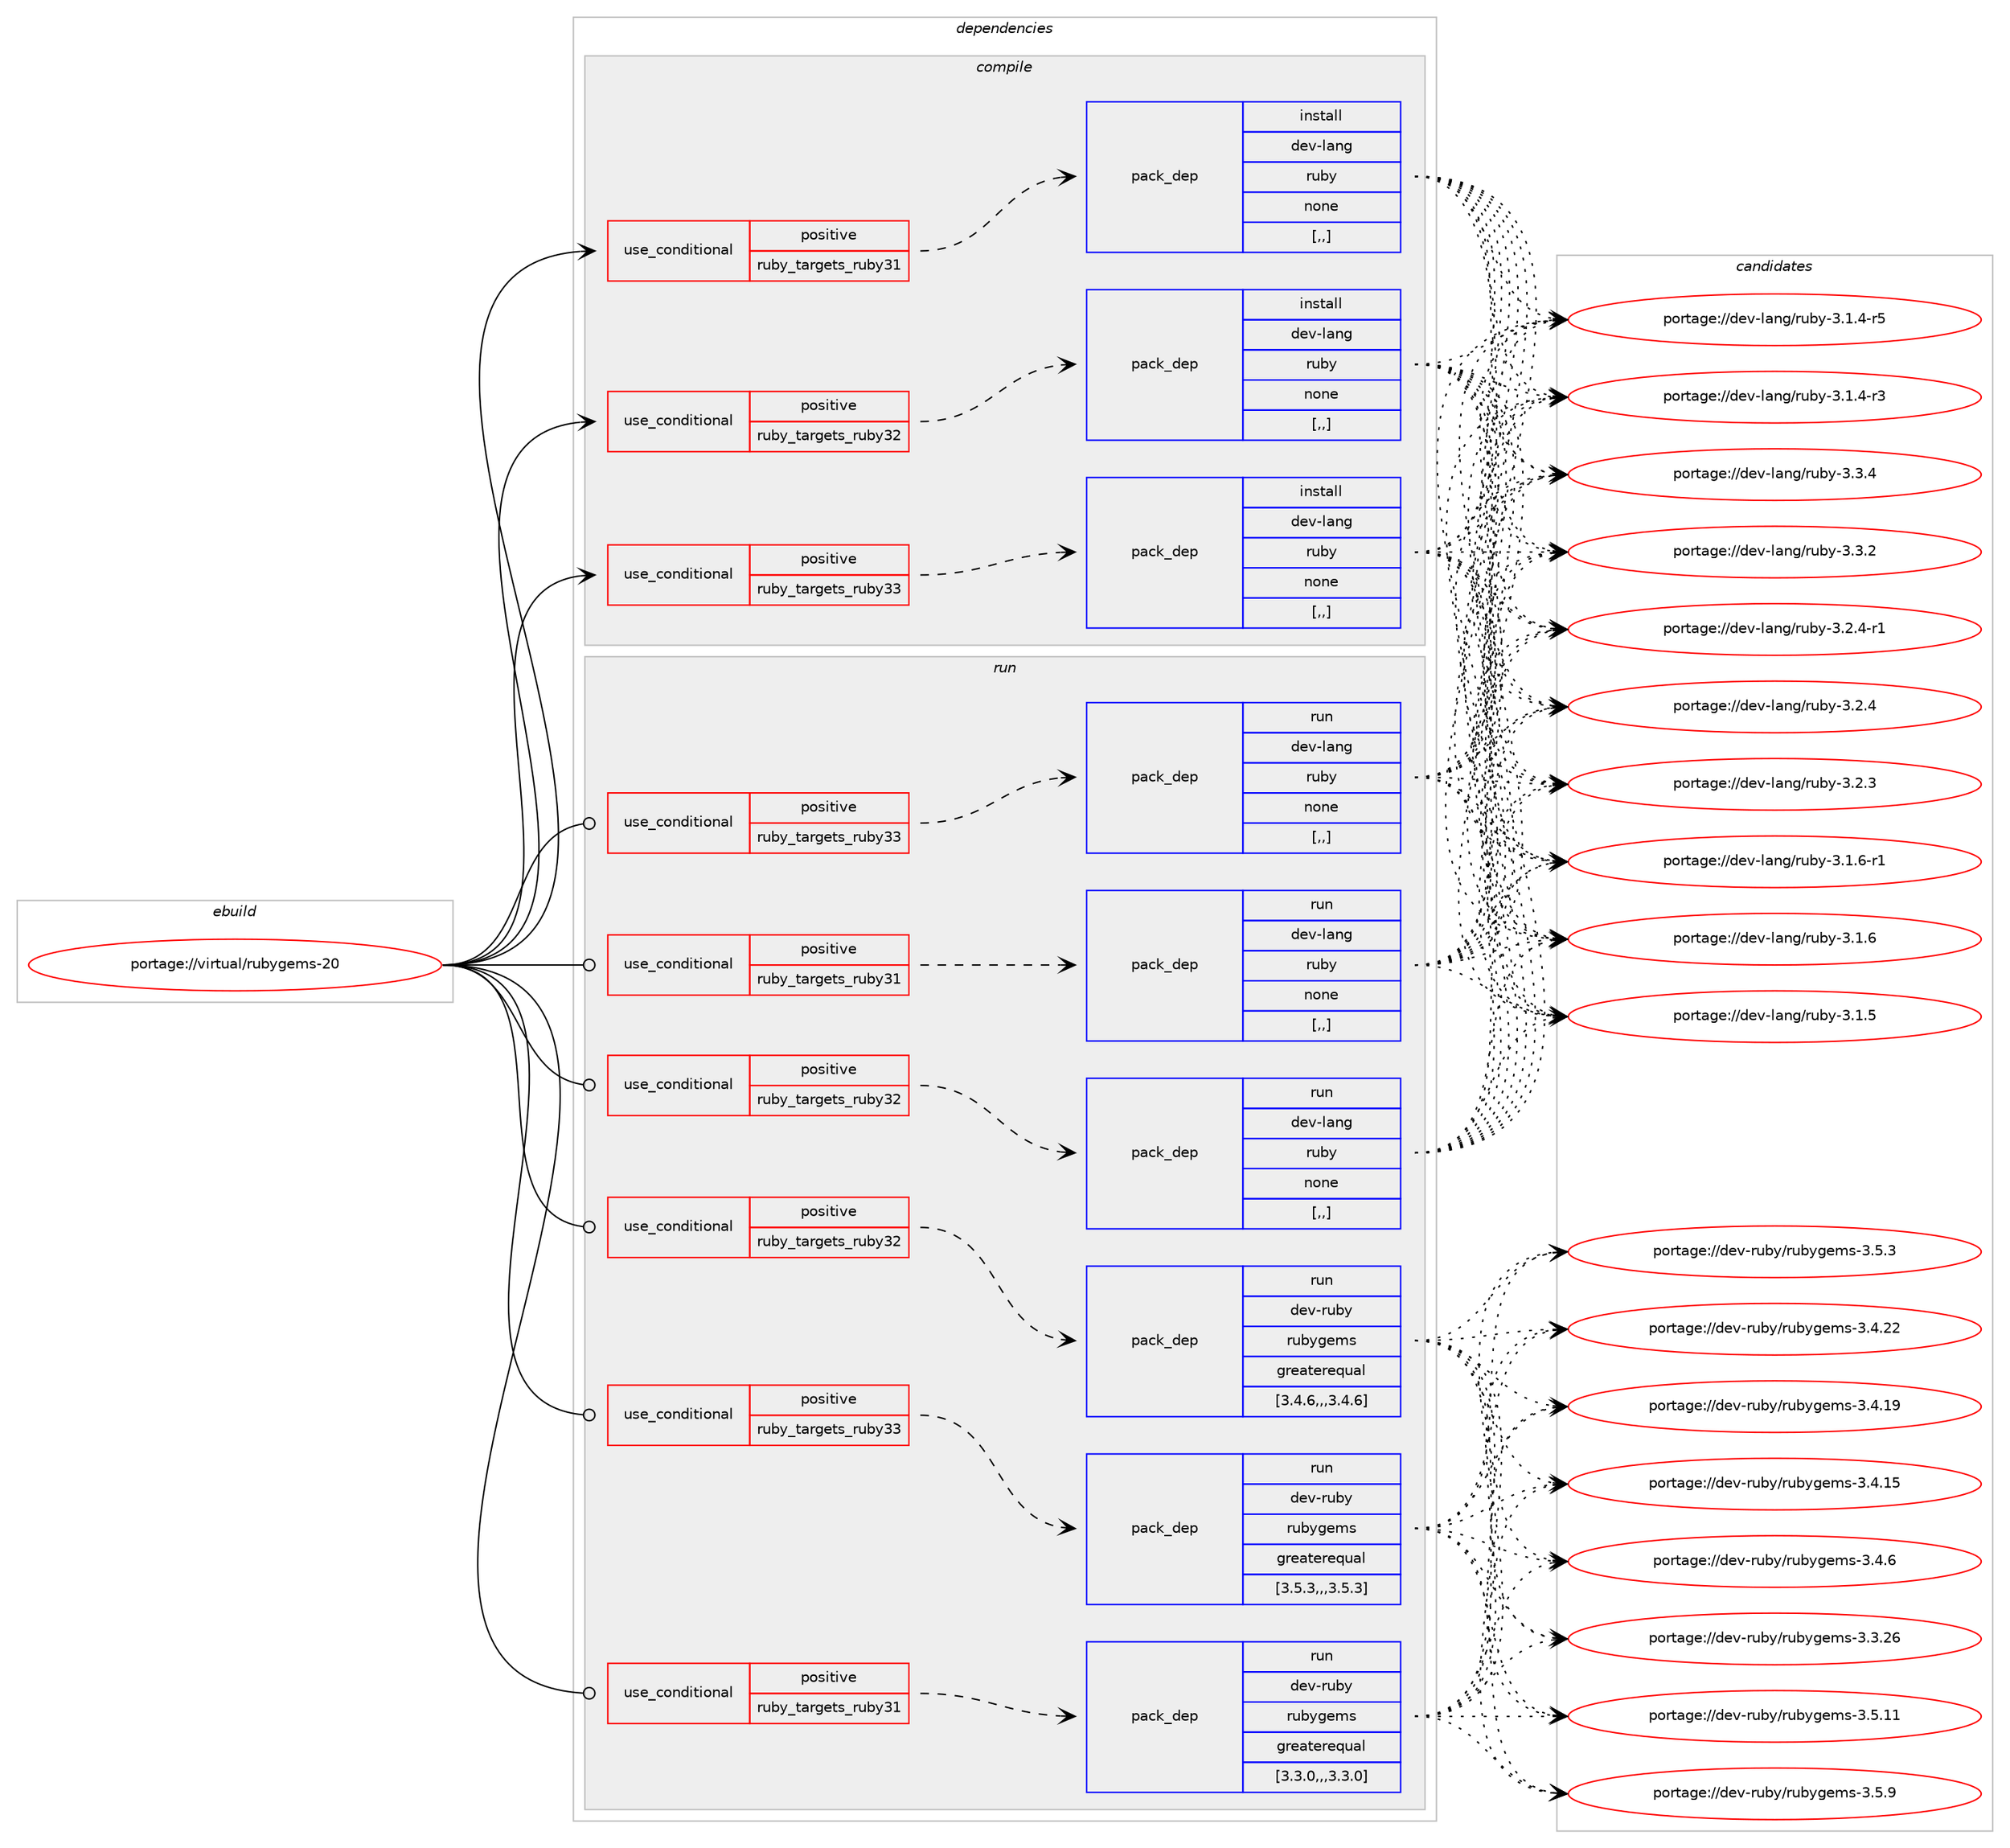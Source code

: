 digraph prolog {

# *************
# Graph options
# *************

newrank=true;
concentrate=true;
compound=true;
graph [rankdir=LR,fontname=Helvetica,fontsize=10,ranksep=1.5];#, ranksep=2.5, nodesep=0.2];
edge  [arrowhead=vee];
node  [fontname=Helvetica,fontsize=10];

# **********
# The ebuild
# **********

subgraph cluster_leftcol {
color=gray;
rank=same;
label=<<i>ebuild</i>>;
id [label="portage://virtual/rubygems-20", color=red, width=4, href="../virtual/rubygems-20.svg"];
}

# ****************
# The dependencies
# ****************

subgraph cluster_midcol {
color=gray;
label=<<i>dependencies</i>>;
subgraph cluster_compile {
fillcolor="#eeeeee";
style=filled;
label=<<i>compile</i>>;
subgraph cond509 {
dependency3029 [label=<<TABLE BORDER="0" CELLBORDER="1" CELLSPACING="0" CELLPADDING="4"><TR><TD ROWSPAN="3" CELLPADDING="10">use_conditional</TD></TR><TR><TD>positive</TD></TR><TR><TD>ruby_targets_ruby31</TD></TR></TABLE>>, shape=none, color=red];
subgraph pack2458 {
dependency3030 [label=<<TABLE BORDER="0" CELLBORDER="1" CELLSPACING="0" CELLPADDING="4" WIDTH="220"><TR><TD ROWSPAN="6" CELLPADDING="30">pack_dep</TD></TR><TR><TD WIDTH="110">install</TD></TR><TR><TD>dev-lang</TD></TR><TR><TD>ruby</TD></TR><TR><TD>none</TD></TR><TR><TD>[,,]</TD></TR></TABLE>>, shape=none, color=blue];
}
dependency3029:e -> dependency3030:w [weight=20,style="dashed",arrowhead="vee"];
}
id:e -> dependency3029:w [weight=20,style="solid",arrowhead="vee"];
subgraph cond510 {
dependency3031 [label=<<TABLE BORDER="0" CELLBORDER="1" CELLSPACING="0" CELLPADDING="4"><TR><TD ROWSPAN="3" CELLPADDING="10">use_conditional</TD></TR><TR><TD>positive</TD></TR><TR><TD>ruby_targets_ruby32</TD></TR></TABLE>>, shape=none, color=red];
subgraph pack2459 {
dependency3032 [label=<<TABLE BORDER="0" CELLBORDER="1" CELLSPACING="0" CELLPADDING="4" WIDTH="220"><TR><TD ROWSPAN="6" CELLPADDING="30">pack_dep</TD></TR><TR><TD WIDTH="110">install</TD></TR><TR><TD>dev-lang</TD></TR><TR><TD>ruby</TD></TR><TR><TD>none</TD></TR><TR><TD>[,,]</TD></TR></TABLE>>, shape=none, color=blue];
}
dependency3031:e -> dependency3032:w [weight=20,style="dashed",arrowhead="vee"];
}
id:e -> dependency3031:w [weight=20,style="solid",arrowhead="vee"];
subgraph cond511 {
dependency3033 [label=<<TABLE BORDER="0" CELLBORDER="1" CELLSPACING="0" CELLPADDING="4"><TR><TD ROWSPAN="3" CELLPADDING="10">use_conditional</TD></TR><TR><TD>positive</TD></TR><TR><TD>ruby_targets_ruby33</TD></TR></TABLE>>, shape=none, color=red];
subgraph pack2460 {
dependency3034 [label=<<TABLE BORDER="0" CELLBORDER="1" CELLSPACING="0" CELLPADDING="4" WIDTH="220"><TR><TD ROWSPAN="6" CELLPADDING="30">pack_dep</TD></TR><TR><TD WIDTH="110">install</TD></TR><TR><TD>dev-lang</TD></TR><TR><TD>ruby</TD></TR><TR><TD>none</TD></TR><TR><TD>[,,]</TD></TR></TABLE>>, shape=none, color=blue];
}
dependency3033:e -> dependency3034:w [weight=20,style="dashed",arrowhead="vee"];
}
id:e -> dependency3033:w [weight=20,style="solid",arrowhead="vee"];
}
subgraph cluster_compileandrun {
fillcolor="#eeeeee";
style=filled;
label=<<i>compile and run</i>>;
}
subgraph cluster_run {
fillcolor="#eeeeee";
style=filled;
label=<<i>run</i>>;
subgraph cond512 {
dependency3035 [label=<<TABLE BORDER="0" CELLBORDER="1" CELLSPACING="0" CELLPADDING="4"><TR><TD ROWSPAN="3" CELLPADDING="10">use_conditional</TD></TR><TR><TD>positive</TD></TR><TR><TD>ruby_targets_ruby31</TD></TR></TABLE>>, shape=none, color=red];
subgraph pack2461 {
dependency3036 [label=<<TABLE BORDER="0" CELLBORDER="1" CELLSPACING="0" CELLPADDING="4" WIDTH="220"><TR><TD ROWSPAN="6" CELLPADDING="30">pack_dep</TD></TR><TR><TD WIDTH="110">run</TD></TR><TR><TD>dev-lang</TD></TR><TR><TD>ruby</TD></TR><TR><TD>none</TD></TR><TR><TD>[,,]</TD></TR></TABLE>>, shape=none, color=blue];
}
dependency3035:e -> dependency3036:w [weight=20,style="dashed",arrowhead="vee"];
}
id:e -> dependency3035:w [weight=20,style="solid",arrowhead="odot"];
subgraph cond513 {
dependency3037 [label=<<TABLE BORDER="0" CELLBORDER="1" CELLSPACING="0" CELLPADDING="4"><TR><TD ROWSPAN="3" CELLPADDING="10">use_conditional</TD></TR><TR><TD>positive</TD></TR><TR><TD>ruby_targets_ruby31</TD></TR></TABLE>>, shape=none, color=red];
subgraph pack2462 {
dependency3038 [label=<<TABLE BORDER="0" CELLBORDER="1" CELLSPACING="0" CELLPADDING="4" WIDTH="220"><TR><TD ROWSPAN="6" CELLPADDING="30">pack_dep</TD></TR><TR><TD WIDTH="110">run</TD></TR><TR><TD>dev-ruby</TD></TR><TR><TD>rubygems</TD></TR><TR><TD>greaterequal</TD></TR><TR><TD>[3.3.0,,,3.3.0]</TD></TR></TABLE>>, shape=none, color=blue];
}
dependency3037:e -> dependency3038:w [weight=20,style="dashed",arrowhead="vee"];
}
id:e -> dependency3037:w [weight=20,style="solid",arrowhead="odot"];
subgraph cond514 {
dependency3039 [label=<<TABLE BORDER="0" CELLBORDER="1" CELLSPACING="0" CELLPADDING="4"><TR><TD ROWSPAN="3" CELLPADDING="10">use_conditional</TD></TR><TR><TD>positive</TD></TR><TR><TD>ruby_targets_ruby32</TD></TR></TABLE>>, shape=none, color=red];
subgraph pack2463 {
dependency3040 [label=<<TABLE BORDER="0" CELLBORDER="1" CELLSPACING="0" CELLPADDING="4" WIDTH="220"><TR><TD ROWSPAN="6" CELLPADDING="30">pack_dep</TD></TR><TR><TD WIDTH="110">run</TD></TR><TR><TD>dev-lang</TD></TR><TR><TD>ruby</TD></TR><TR><TD>none</TD></TR><TR><TD>[,,]</TD></TR></TABLE>>, shape=none, color=blue];
}
dependency3039:e -> dependency3040:w [weight=20,style="dashed",arrowhead="vee"];
}
id:e -> dependency3039:w [weight=20,style="solid",arrowhead="odot"];
subgraph cond515 {
dependency3041 [label=<<TABLE BORDER="0" CELLBORDER="1" CELLSPACING="0" CELLPADDING="4"><TR><TD ROWSPAN="3" CELLPADDING="10">use_conditional</TD></TR><TR><TD>positive</TD></TR><TR><TD>ruby_targets_ruby32</TD></TR></TABLE>>, shape=none, color=red];
subgraph pack2464 {
dependency3042 [label=<<TABLE BORDER="0" CELLBORDER="1" CELLSPACING="0" CELLPADDING="4" WIDTH="220"><TR><TD ROWSPAN="6" CELLPADDING="30">pack_dep</TD></TR><TR><TD WIDTH="110">run</TD></TR><TR><TD>dev-ruby</TD></TR><TR><TD>rubygems</TD></TR><TR><TD>greaterequal</TD></TR><TR><TD>[3.4.6,,,3.4.6]</TD></TR></TABLE>>, shape=none, color=blue];
}
dependency3041:e -> dependency3042:w [weight=20,style="dashed",arrowhead="vee"];
}
id:e -> dependency3041:w [weight=20,style="solid",arrowhead="odot"];
subgraph cond516 {
dependency3043 [label=<<TABLE BORDER="0" CELLBORDER="1" CELLSPACING="0" CELLPADDING="4"><TR><TD ROWSPAN="3" CELLPADDING="10">use_conditional</TD></TR><TR><TD>positive</TD></TR><TR><TD>ruby_targets_ruby33</TD></TR></TABLE>>, shape=none, color=red];
subgraph pack2465 {
dependency3044 [label=<<TABLE BORDER="0" CELLBORDER="1" CELLSPACING="0" CELLPADDING="4" WIDTH="220"><TR><TD ROWSPAN="6" CELLPADDING="30">pack_dep</TD></TR><TR><TD WIDTH="110">run</TD></TR><TR><TD>dev-lang</TD></TR><TR><TD>ruby</TD></TR><TR><TD>none</TD></TR><TR><TD>[,,]</TD></TR></TABLE>>, shape=none, color=blue];
}
dependency3043:e -> dependency3044:w [weight=20,style="dashed",arrowhead="vee"];
}
id:e -> dependency3043:w [weight=20,style="solid",arrowhead="odot"];
subgraph cond517 {
dependency3045 [label=<<TABLE BORDER="0" CELLBORDER="1" CELLSPACING="0" CELLPADDING="4"><TR><TD ROWSPAN="3" CELLPADDING="10">use_conditional</TD></TR><TR><TD>positive</TD></TR><TR><TD>ruby_targets_ruby33</TD></TR></TABLE>>, shape=none, color=red];
subgraph pack2466 {
dependency3046 [label=<<TABLE BORDER="0" CELLBORDER="1" CELLSPACING="0" CELLPADDING="4" WIDTH="220"><TR><TD ROWSPAN="6" CELLPADDING="30">pack_dep</TD></TR><TR><TD WIDTH="110">run</TD></TR><TR><TD>dev-ruby</TD></TR><TR><TD>rubygems</TD></TR><TR><TD>greaterequal</TD></TR><TR><TD>[3.5.3,,,3.5.3]</TD></TR></TABLE>>, shape=none, color=blue];
}
dependency3045:e -> dependency3046:w [weight=20,style="dashed",arrowhead="vee"];
}
id:e -> dependency3045:w [weight=20,style="solid",arrowhead="odot"];
}
}

# **************
# The candidates
# **************

subgraph cluster_choices {
rank=same;
color=gray;
label=<<i>candidates</i>>;

subgraph choice2458 {
color=black;
nodesep=1;
choice10010111845108971101034711411798121455146514652 [label="portage://dev-lang/ruby-3.3.4", color=red, width=4,href="../dev-lang/ruby-3.3.4.svg"];
choice10010111845108971101034711411798121455146514650 [label="portage://dev-lang/ruby-3.3.2", color=red, width=4,href="../dev-lang/ruby-3.3.2.svg"];
choice100101118451089711010347114117981214551465046524511449 [label="portage://dev-lang/ruby-3.2.4-r1", color=red, width=4,href="../dev-lang/ruby-3.2.4-r1.svg"];
choice10010111845108971101034711411798121455146504652 [label="portage://dev-lang/ruby-3.2.4", color=red, width=4,href="../dev-lang/ruby-3.2.4.svg"];
choice10010111845108971101034711411798121455146504651 [label="portage://dev-lang/ruby-3.2.3", color=red, width=4,href="../dev-lang/ruby-3.2.3.svg"];
choice100101118451089711010347114117981214551464946544511449 [label="portage://dev-lang/ruby-3.1.6-r1", color=red, width=4,href="../dev-lang/ruby-3.1.6-r1.svg"];
choice10010111845108971101034711411798121455146494654 [label="portage://dev-lang/ruby-3.1.6", color=red, width=4,href="../dev-lang/ruby-3.1.6.svg"];
choice10010111845108971101034711411798121455146494653 [label="portage://dev-lang/ruby-3.1.5", color=red, width=4,href="../dev-lang/ruby-3.1.5.svg"];
choice100101118451089711010347114117981214551464946524511453 [label="portage://dev-lang/ruby-3.1.4-r5", color=red, width=4,href="../dev-lang/ruby-3.1.4-r5.svg"];
choice100101118451089711010347114117981214551464946524511451 [label="portage://dev-lang/ruby-3.1.4-r3", color=red, width=4,href="../dev-lang/ruby-3.1.4-r3.svg"];
dependency3030:e -> choice10010111845108971101034711411798121455146514652:w [style=dotted,weight="100"];
dependency3030:e -> choice10010111845108971101034711411798121455146514650:w [style=dotted,weight="100"];
dependency3030:e -> choice100101118451089711010347114117981214551465046524511449:w [style=dotted,weight="100"];
dependency3030:e -> choice10010111845108971101034711411798121455146504652:w [style=dotted,weight="100"];
dependency3030:e -> choice10010111845108971101034711411798121455146504651:w [style=dotted,weight="100"];
dependency3030:e -> choice100101118451089711010347114117981214551464946544511449:w [style=dotted,weight="100"];
dependency3030:e -> choice10010111845108971101034711411798121455146494654:w [style=dotted,weight="100"];
dependency3030:e -> choice10010111845108971101034711411798121455146494653:w [style=dotted,weight="100"];
dependency3030:e -> choice100101118451089711010347114117981214551464946524511453:w [style=dotted,weight="100"];
dependency3030:e -> choice100101118451089711010347114117981214551464946524511451:w [style=dotted,weight="100"];
}
subgraph choice2459 {
color=black;
nodesep=1;
choice10010111845108971101034711411798121455146514652 [label="portage://dev-lang/ruby-3.3.4", color=red, width=4,href="../dev-lang/ruby-3.3.4.svg"];
choice10010111845108971101034711411798121455146514650 [label="portage://dev-lang/ruby-3.3.2", color=red, width=4,href="../dev-lang/ruby-3.3.2.svg"];
choice100101118451089711010347114117981214551465046524511449 [label="portage://dev-lang/ruby-3.2.4-r1", color=red, width=4,href="../dev-lang/ruby-3.2.4-r1.svg"];
choice10010111845108971101034711411798121455146504652 [label="portage://dev-lang/ruby-3.2.4", color=red, width=4,href="../dev-lang/ruby-3.2.4.svg"];
choice10010111845108971101034711411798121455146504651 [label="portage://dev-lang/ruby-3.2.3", color=red, width=4,href="../dev-lang/ruby-3.2.3.svg"];
choice100101118451089711010347114117981214551464946544511449 [label="portage://dev-lang/ruby-3.1.6-r1", color=red, width=4,href="../dev-lang/ruby-3.1.6-r1.svg"];
choice10010111845108971101034711411798121455146494654 [label="portage://dev-lang/ruby-3.1.6", color=red, width=4,href="../dev-lang/ruby-3.1.6.svg"];
choice10010111845108971101034711411798121455146494653 [label="portage://dev-lang/ruby-3.1.5", color=red, width=4,href="../dev-lang/ruby-3.1.5.svg"];
choice100101118451089711010347114117981214551464946524511453 [label="portage://dev-lang/ruby-3.1.4-r5", color=red, width=4,href="../dev-lang/ruby-3.1.4-r5.svg"];
choice100101118451089711010347114117981214551464946524511451 [label="portage://dev-lang/ruby-3.1.4-r3", color=red, width=4,href="../dev-lang/ruby-3.1.4-r3.svg"];
dependency3032:e -> choice10010111845108971101034711411798121455146514652:w [style=dotted,weight="100"];
dependency3032:e -> choice10010111845108971101034711411798121455146514650:w [style=dotted,weight="100"];
dependency3032:e -> choice100101118451089711010347114117981214551465046524511449:w [style=dotted,weight="100"];
dependency3032:e -> choice10010111845108971101034711411798121455146504652:w [style=dotted,weight="100"];
dependency3032:e -> choice10010111845108971101034711411798121455146504651:w [style=dotted,weight="100"];
dependency3032:e -> choice100101118451089711010347114117981214551464946544511449:w [style=dotted,weight="100"];
dependency3032:e -> choice10010111845108971101034711411798121455146494654:w [style=dotted,weight="100"];
dependency3032:e -> choice10010111845108971101034711411798121455146494653:w [style=dotted,weight="100"];
dependency3032:e -> choice100101118451089711010347114117981214551464946524511453:w [style=dotted,weight="100"];
dependency3032:e -> choice100101118451089711010347114117981214551464946524511451:w [style=dotted,weight="100"];
}
subgraph choice2460 {
color=black;
nodesep=1;
choice10010111845108971101034711411798121455146514652 [label="portage://dev-lang/ruby-3.3.4", color=red, width=4,href="../dev-lang/ruby-3.3.4.svg"];
choice10010111845108971101034711411798121455146514650 [label="portage://dev-lang/ruby-3.3.2", color=red, width=4,href="../dev-lang/ruby-3.3.2.svg"];
choice100101118451089711010347114117981214551465046524511449 [label="portage://dev-lang/ruby-3.2.4-r1", color=red, width=4,href="../dev-lang/ruby-3.2.4-r1.svg"];
choice10010111845108971101034711411798121455146504652 [label="portage://dev-lang/ruby-3.2.4", color=red, width=4,href="../dev-lang/ruby-3.2.4.svg"];
choice10010111845108971101034711411798121455146504651 [label="portage://dev-lang/ruby-3.2.3", color=red, width=4,href="../dev-lang/ruby-3.2.3.svg"];
choice100101118451089711010347114117981214551464946544511449 [label="portage://dev-lang/ruby-3.1.6-r1", color=red, width=4,href="../dev-lang/ruby-3.1.6-r1.svg"];
choice10010111845108971101034711411798121455146494654 [label="portage://dev-lang/ruby-3.1.6", color=red, width=4,href="../dev-lang/ruby-3.1.6.svg"];
choice10010111845108971101034711411798121455146494653 [label="portage://dev-lang/ruby-3.1.5", color=red, width=4,href="../dev-lang/ruby-3.1.5.svg"];
choice100101118451089711010347114117981214551464946524511453 [label="portage://dev-lang/ruby-3.1.4-r5", color=red, width=4,href="../dev-lang/ruby-3.1.4-r5.svg"];
choice100101118451089711010347114117981214551464946524511451 [label="portage://dev-lang/ruby-3.1.4-r3", color=red, width=4,href="../dev-lang/ruby-3.1.4-r3.svg"];
dependency3034:e -> choice10010111845108971101034711411798121455146514652:w [style=dotted,weight="100"];
dependency3034:e -> choice10010111845108971101034711411798121455146514650:w [style=dotted,weight="100"];
dependency3034:e -> choice100101118451089711010347114117981214551465046524511449:w [style=dotted,weight="100"];
dependency3034:e -> choice10010111845108971101034711411798121455146504652:w [style=dotted,weight="100"];
dependency3034:e -> choice10010111845108971101034711411798121455146504651:w [style=dotted,weight="100"];
dependency3034:e -> choice100101118451089711010347114117981214551464946544511449:w [style=dotted,weight="100"];
dependency3034:e -> choice10010111845108971101034711411798121455146494654:w [style=dotted,weight="100"];
dependency3034:e -> choice10010111845108971101034711411798121455146494653:w [style=dotted,weight="100"];
dependency3034:e -> choice100101118451089711010347114117981214551464946524511453:w [style=dotted,weight="100"];
dependency3034:e -> choice100101118451089711010347114117981214551464946524511451:w [style=dotted,weight="100"];
}
subgraph choice2461 {
color=black;
nodesep=1;
choice10010111845108971101034711411798121455146514652 [label="portage://dev-lang/ruby-3.3.4", color=red, width=4,href="../dev-lang/ruby-3.3.4.svg"];
choice10010111845108971101034711411798121455146514650 [label="portage://dev-lang/ruby-3.3.2", color=red, width=4,href="../dev-lang/ruby-3.3.2.svg"];
choice100101118451089711010347114117981214551465046524511449 [label="portage://dev-lang/ruby-3.2.4-r1", color=red, width=4,href="../dev-lang/ruby-3.2.4-r1.svg"];
choice10010111845108971101034711411798121455146504652 [label="portage://dev-lang/ruby-3.2.4", color=red, width=4,href="../dev-lang/ruby-3.2.4.svg"];
choice10010111845108971101034711411798121455146504651 [label="portage://dev-lang/ruby-3.2.3", color=red, width=4,href="../dev-lang/ruby-3.2.3.svg"];
choice100101118451089711010347114117981214551464946544511449 [label="portage://dev-lang/ruby-3.1.6-r1", color=red, width=4,href="../dev-lang/ruby-3.1.6-r1.svg"];
choice10010111845108971101034711411798121455146494654 [label="portage://dev-lang/ruby-3.1.6", color=red, width=4,href="../dev-lang/ruby-3.1.6.svg"];
choice10010111845108971101034711411798121455146494653 [label="portage://dev-lang/ruby-3.1.5", color=red, width=4,href="../dev-lang/ruby-3.1.5.svg"];
choice100101118451089711010347114117981214551464946524511453 [label="portage://dev-lang/ruby-3.1.4-r5", color=red, width=4,href="../dev-lang/ruby-3.1.4-r5.svg"];
choice100101118451089711010347114117981214551464946524511451 [label="portage://dev-lang/ruby-3.1.4-r3", color=red, width=4,href="../dev-lang/ruby-3.1.4-r3.svg"];
dependency3036:e -> choice10010111845108971101034711411798121455146514652:w [style=dotted,weight="100"];
dependency3036:e -> choice10010111845108971101034711411798121455146514650:w [style=dotted,weight="100"];
dependency3036:e -> choice100101118451089711010347114117981214551465046524511449:w [style=dotted,weight="100"];
dependency3036:e -> choice10010111845108971101034711411798121455146504652:w [style=dotted,weight="100"];
dependency3036:e -> choice10010111845108971101034711411798121455146504651:w [style=dotted,weight="100"];
dependency3036:e -> choice100101118451089711010347114117981214551464946544511449:w [style=dotted,weight="100"];
dependency3036:e -> choice10010111845108971101034711411798121455146494654:w [style=dotted,weight="100"];
dependency3036:e -> choice10010111845108971101034711411798121455146494653:w [style=dotted,weight="100"];
dependency3036:e -> choice100101118451089711010347114117981214551464946524511453:w [style=dotted,weight="100"];
dependency3036:e -> choice100101118451089711010347114117981214551464946524511451:w [style=dotted,weight="100"];
}
subgraph choice2462 {
color=black;
nodesep=1;
choice1001011184511411798121471141179812110310110911545514653464949 [label="portage://dev-ruby/rubygems-3.5.11", color=red, width=4,href="../dev-ruby/rubygems-3.5.11.svg"];
choice10010111845114117981214711411798121103101109115455146534657 [label="portage://dev-ruby/rubygems-3.5.9", color=red, width=4,href="../dev-ruby/rubygems-3.5.9.svg"];
choice10010111845114117981214711411798121103101109115455146534651 [label="portage://dev-ruby/rubygems-3.5.3", color=red, width=4,href="../dev-ruby/rubygems-3.5.3.svg"];
choice1001011184511411798121471141179812110310110911545514652465050 [label="portage://dev-ruby/rubygems-3.4.22", color=red, width=4,href="../dev-ruby/rubygems-3.4.22.svg"];
choice1001011184511411798121471141179812110310110911545514652464957 [label="portage://dev-ruby/rubygems-3.4.19", color=red, width=4,href="../dev-ruby/rubygems-3.4.19.svg"];
choice1001011184511411798121471141179812110310110911545514652464953 [label="portage://dev-ruby/rubygems-3.4.15", color=red, width=4,href="../dev-ruby/rubygems-3.4.15.svg"];
choice10010111845114117981214711411798121103101109115455146524654 [label="portage://dev-ruby/rubygems-3.4.6", color=red, width=4,href="../dev-ruby/rubygems-3.4.6.svg"];
choice1001011184511411798121471141179812110310110911545514651465054 [label="portage://dev-ruby/rubygems-3.3.26", color=red, width=4,href="../dev-ruby/rubygems-3.3.26.svg"];
dependency3038:e -> choice1001011184511411798121471141179812110310110911545514653464949:w [style=dotted,weight="100"];
dependency3038:e -> choice10010111845114117981214711411798121103101109115455146534657:w [style=dotted,weight="100"];
dependency3038:e -> choice10010111845114117981214711411798121103101109115455146534651:w [style=dotted,weight="100"];
dependency3038:e -> choice1001011184511411798121471141179812110310110911545514652465050:w [style=dotted,weight="100"];
dependency3038:e -> choice1001011184511411798121471141179812110310110911545514652464957:w [style=dotted,weight="100"];
dependency3038:e -> choice1001011184511411798121471141179812110310110911545514652464953:w [style=dotted,weight="100"];
dependency3038:e -> choice10010111845114117981214711411798121103101109115455146524654:w [style=dotted,weight="100"];
dependency3038:e -> choice1001011184511411798121471141179812110310110911545514651465054:w [style=dotted,weight="100"];
}
subgraph choice2463 {
color=black;
nodesep=1;
choice10010111845108971101034711411798121455146514652 [label="portage://dev-lang/ruby-3.3.4", color=red, width=4,href="../dev-lang/ruby-3.3.4.svg"];
choice10010111845108971101034711411798121455146514650 [label="portage://dev-lang/ruby-3.3.2", color=red, width=4,href="../dev-lang/ruby-3.3.2.svg"];
choice100101118451089711010347114117981214551465046524511449 [label="portage://dev-lang/ruby-3.2.4-r1", color=red, width=4,href="../dev-lang/ruby-3.2.4-r1.svg"];
choice10010111845108971101034711411798121455146504652 [label="portage://dev-lang/ruby-3.2.4", color=red, width=4,href="../dev-lang/ruby-3.2.4.svg"];
choice10010111845108971101034711411798121455146504651 [label="portage://dev-lang/ruby-3.2.3", color=red, width=4,href="../dev-lang/ruby-3.2.3.svg"];
choice100101118451089711010347114117981214551464946544511449 [label="portage://dev-lang/ruby-3.1.6-r1", color=red, width=4,href="../dev-lang/ruby-3.1.6-r1.svg"];
choice10010111845108971101034711411798121455146494654 [label="portage://dev-lang/ruby-3.1.6", color=red, width=4,href="../dev-lang/ruby-3.1.6.svg"];
choice10010111845108971101034711411798121455146494653 [label="portage://dev-lang/ruby-3.1.5", color=red, width=4,href="../dev-lang/ruby-3.1.5.svg"];
choice100101118451089711010347114117981214551464946524511453 [label="portage://dev-lang/ruby-3.1.4-r5", color=red, width=4,href="../dev-lang/ruby-3.1.4-r5.svg"];
choice100101118451089711010347114117981214551464946524511451 [label="portage://dev-lang/ruby-3.1.4-r3", color=red, width=4,href="../dev-lang/ruby-3.1.4-r3.svg"];
dependency3040:e -> choice10010111845108971101034711411798121455146514652:w [style=dotted,weight="100"];
dependency3040:e -> choice10010111845108971101034711411798121455146514650:w [style=dotted,weight="100"];
dependency3040:e -> choice100101118451089711010347114117981214551465046524511449:w [style=dotted,weight="100"];
dependency3040:e -> choice10010111845108971101034711411798121455146504652:w [style=dotted,weight="100"];
dependency3040:e -> choice10010111845108971101034711411798121455146504651:w [style=dotted,weight="100"];
dependency3040:e -> choice100101118451089711010347114117981214551464946544511449:w [style=dotted,weight="100"];
dependency3040:e -> choice10010111845108971101034711411798121455146494654:w [style=dotted,weight="100"];
dependency3040:e -> choice10010111845108971101034711411798121455146494653:w [style=dotted,weight="100"];
dependency3040:e -> choice100101118451089711010347114117981214551464946524511453:w [style=dotted,weight="100"];
dependency3040:e -> choice100101118451089711010347114117981214551464946524511451:w [style=dotted,weight="100"];
}
subgraph choice2464 {
color=black;
nodesep=1;
choice1001011184511411798121471141179812110310110911545514653464949 [label="portage://dev-ruby/rubygems-3.5.11", color=red, width=4,href="../dev-ruby/rubygems-3.5.11.svg"];
choice10010111845114117981214711411798121103101109115455146534657 [label="portage://dev-ruby/rubygems-3.5.9", color=red, width=4,href="../dev-ruby/rubygems-3.5.9.svg"];
choice10010111845114117981214711411798121103101109115455146534651 [label="portage://dev-ruby/rubygems-3.5.3", color=red, width=4,href="../dev-ruby/rubygems-3.5.3.svg"];
choice1001011184511411798121471141179812110310110911545514652465050 [label="portage://dev-ruby/rubygems-3.4.22", color=red, width=4,href="../dev-ruby/rubygems-3.4.22.svg"];
choice1001011184511411798121471141179812110310110911545514652464957 [label="portage://dev-ruby/rubygems-3.4.19", color=red, width=4,href="../dev-ruby/rubygems-3.4.19.svg"];
choice1001011184511411798121471141179812110310110911545514652464953 [label="portage://dev-ruby/rubygems-3.4.15", color=red, width=4,href="../dev-ruby/rubygems-3.4.15.svg"];
choice10010111845114117981214711411798121103101109115455146524654 [label="portage://dev-ruby/rubygems-3.4.6", color=red, width=4,href="../dev-ruby/rubygems-3.4.6.svg"];
choice1001011184511411798121471141179812110310110911545514651465054 [label="portage://dev-ruby/rubygems-3.3.26", color=red, width=4,href="../dev-ruby/rubygems-3.3.26.svg"];
dependency3042:e -> choice1001011184511411798121471141179812110310110911545514653464949:w [style=dotted,weight="100"];
dependency3042:e -> choice10010111845114117981214711411798121103101109115455146534657:w [style=dotted,weight="100"];
dependency3042:e -> choice10010111845114117981214711411798121103101109115455146534651:w [style=dotted,weight="100"];
dependency3042:e -> choice1001011184511411798121471141179812110310110911545514652465050:w [style=dotted,weight="100"];
dependency3042:e -> choice1001011184511411798121471141179812110310110911545514652464957:w [style=dotted,weight="100"];
dependency3042:e -> choice1001011184511411798121471141179812110310110911545514652464953:w [style=dotted,weight="100"];
dependency3042:e -> choice10010111845114117981214711411798121103101109115455146524654:w [style=dotted,weight="100"];
dependency3042:e -> choice1001011184511411798121471141179812110310110911545514651465054:w [style=dotted,weight="100"];
}
subgraph choice2465 {
color=black;
nodesep=1;
choice10010111845108971101034711411798121455146514652 [label="portage://dev-lang/ruby-3.3.4", color=red, width=4,href="../dev-lang/ruby-3.3.4.svg"];
choice10010111845108971101034711411798121455146514650 [label="portage://dev-lang/ruby-3.3.2", color=red, width=4,href="../dev-lang/ruby-3.3.2.svg"];
choice100101118451089711010347114117981214551465046524511449 [label="portage://dev-lang/ruby-3.2.4-r1", color=red, width=4,href="../dev-lang/ruby-3.2.4-r1.svg"];
choice10010111845108971101034711411798121455146504652 [label="portage://dev-lang/ruby-3.2.4", color=red, width=4,href="../dev-lang/ruby-3.2.4.svg"];
choice10010111845108971101034711411798121455146504651 [label="portage://dev-lang/ruby-3.2.3", color=red, width=4,href="../dev-lang/ruby-3.2.3.svg"];
choice100101118451089711010347114117981214551464946544511449 [label="portage://dev-lang/ruby-3.1.6-r1", color=red, width=4,href="../dev-lang/ruby-3.1.6-r1.svg"];
choice10010111845108971101034711411798121455146494654 [label="portage://dev-lang/ruby-3.1.6", color=red, width=4,href="../dev-lang/ruby-3.1.6.svg"];
choice10010111845108971101034711411798121455146494653 [label="portage://dev-lang/ruby-3.1.5", color=red, width=4,href="../dev-lang/ruby-3.1.5.svg"];
choice100101118451089711010347114117981214551464946524511453 [label="portage://dev-lang/ruby-3.1.4-r5", color=red, width=4,href="../dev-lang/ruby-3.1.4-r5.svg"];
choice100101118451089711010347114117981214551464946524511451 [label="portage://dev-lang/ruby-3.1.4-r3", color=red, width=4,href="../dev-lang/ruby-3.1.4-r3.svg"];
dependency3044:e -> choice10010111845108971101034711411798121455146514652:w [style=dotted,weight="100"];
dependency3044:e -> choice10010111845108971101034711411798121455146514650:w [style=dotted,weight="100"];
dependency3044:e -> choice100101118451089711010347114117981214551465046524511449:w [style=dotted,weight="100"];
dependency3044:e -> choice10010111845108971101034711411798121455146504652:w [style=dotted,weight="100"];
dependency3044:e -> choice10010111845108971101034711411798121455146504651:w [style=dotted,weight="100"];
dependency3044:e -> choice100101118451089711010347114117981214551464946544511449:w [style=dotted,weight="100"];
dependency3044:e -> choice10010111845108971101034711411798121455146494654:w [style=dotted,weight="100"];
dependency3044:e -> choice10010111845108971101034711411798121455146494653:w [style=dotted,weight="100"];
dependency3044:e -> choice100101118451089711010347114117981214551464946524511453:w [style=dotted,weight="100"];
dependency3044:e -> choice100101118451089711010347114117981214551464946524511451:w [style=dotted,weight="100"];
}
subgraph choice2466 {
color=black;
nodesep=1;
choice1001011184511411798121471141179812110310110911545514653464949 [label="portage://dev-ruby/rubygems-3.5.11", color=red, width=4,href="../dev-ruby/rubygems-3.5.11.svg"];
choice10010111845114117981214711411798121103101109115455146534657 [label="portage://dev-ruby/rubygems-3.5.9", color=red, width=4,href="../dev-ruby/rubygems-3.5.9.svg"];
choice10010111845114117981214711411798121103101109115455146534651 [label="portage://dev-ruby/rubygems-3.5.3", color=red, width=4,href="../dev-ruby/rubygems-3.5.3.svg"];
choice1001011184511411798121471141179812110310110911545514652465050 [label="portage://dev-ruby/rubygems-3.4.22", color=red, width=4,href="../dev-ruby/rubygems-3.4.22.svg"];
choice1001011184511411798121471141179812110310110911545514652464957 [label="portage://dev-ruby/rubygems-3.4.19", color=red, width=4,href="../dev-ruby/rubygems-3.4.19.svg"];
choice1001011184511411798121471141179812110310110911545514652464953 [label="portage://dev-ruby/rubygems-3.4.15", color=red, width=4,href="../dev-ruby/rubygems-3.4.15.svg"];
choice10010111845114117981214711411798121103101109115455146524654 [label="portage://dev-ruby/rubygems-3.4.6", color=red, width=4,href="../dev-ruby/rubygems-3.4.6.svg"];
choice1001011184511411798121471141179812110310110911545514651465054 [label="portage://dev-ruby/rubygems-3.3.26", color=red, width=4,href="../dev-ruby/rubygems-3.3.26.svg"];
dependency3046:e -> choice1001011184511411798121471141179812110310110911545514653464949:w [style=dotted,weight="100"];
dependency3046:e -> choice10010111845114117981214711411798121103101109115455146534657:w [style=dotted,weight="100"];
dependency3046:e -> choice10010111845114117981214711411798121103101109115455146534651:w [style=dotted,weight="100"];
dependency3046:e -> choice1001011184511411798121471141179812110310110911545514652465050:w [style=dotted,weight="100"];
dependency3046:e -> choice1001011184511411798121471141179812110310110911545514652464957:w [style=dotted,weight="100"];
dependency3046:e -> choice1001011184511411798121471141179812110310110911545514652464953:w [style=dotted,weight="100"];
dependency3046:e -> choice10010111845114117981214711411798121103101109115455146524654:w [style=dotted,weight="100"];
dependency3046:e -> choice1001011184511411798121471141179812110310110911545514651465054:w [style=dotted,weight="100"];
}
}

}
